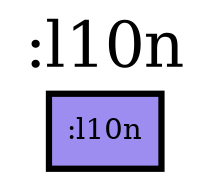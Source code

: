 digraph {
edge ["dir"="forward"]
graph ["dpi"="100","label"=":l10n","labelloc"="t","fontsize"="30","ranksep"="1.5","rankdir"="TB"]
node ["style"="filled"]
":l10n" ["fillcolor"="#9D8DF1","color"="black","penwidth"="3","shape"="box"]
{
edge ["dir"="none"]
graph ["rank"="same"]
":l10n"
}
}
